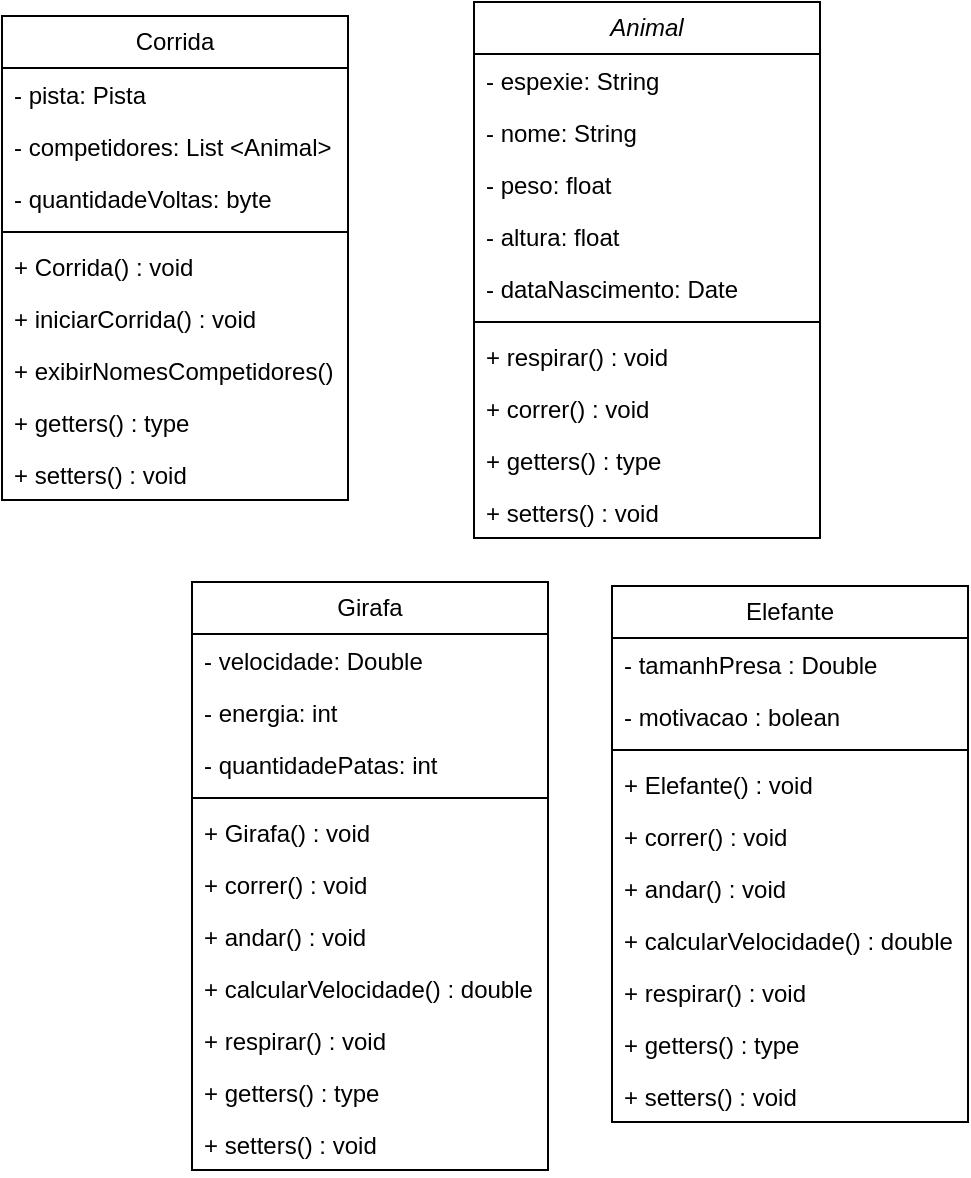 <mxfile version="21.5.0" type="github">
  <diagram name="Página-1" id="-nt99E7DfNi-NXTgd74f">
    <mxGraphModel dx="524" dy="469" grid="0" gridSize="10" guides="1" tooltips="1" connect="1" arrows="1" fold="1" page="1" pageScale="1" pageWidth="827" pageHeight="1169" math="0" shadow="0">
      <root>
        <mxCell id="0" />
        <mxCell id="1" parent="0" />
        <mxCell id="qIQ-9YCfnK04-uhMg4X3-2" value="Corrida" style="swimlane;fontStyle=0;childLayout=stackLayout;horizontal=1;startSize=26;fillColor=none;horizontalStack=0;resizeParent=1;resizeParentMax=0;resizeLast=0;collapsible=1;marginBottom=0;whiteSpace=wrap;html=1;" vertex="1" parent="1">
          <mxGeometry x="250" y="148" width="173" height="242" as="geometry" />
        </mxCell>
        <mxCell id="qIQ-9YCfnK04-uhMg4X3-3" value="- pista: Pista" style="text;strokeColor=none;fillColor=none;align=left;verticalAlign=top;spacingLeft=4;spacingRight=4;overflow=hidden;rotatable=0;points=[[0,0.5],[1,0.5]];portConstraint=eastwest;whiteSpace=wrap;html=1;" vertex="1" parent="qIQ-9YCfnK04-uhMg4X3-2">
          <mxGeometry y="26" width="173" height="26" as="geometry" />
        </mxCell>
        <mxCell id="qIQ-9YCfnK04-uhMg4X3-4" value="- competidores: List &amp;lt;Animal&amp;gt;" style="text;strokeColor=none;fillColor=none;align=left;verticalAlign=top;spacingLeft=4;spacingRight=4;overflow=hidden;rotatable=0;points=[[0,0.5],[1,0.5]];portConstraint=eastwest;whiteSpace=wrap;html=1;" vertex="1" parent="qIQ-9YCfnK04-uhMg4X3-2">
          <mxGeometry y="52" width="173" height="26" as="geometry" />
        </mxCell>
        <mxCell id="qIQ-9YCfnK04-uhMg4X3-5" value="- quantidadeVoltas: byte" style="text;strokeColor=none;fillColor=none;align=left;verticalAlign=top;spacingLeft=4;spacingRight=4;overflow=hidden;rotatable=0;points=[[0,0.5],[1,0.5]];portConstraint=eastwest;whiteSpace=wrap;html=1;" vertex="1" parent="qIQ-9YCfnK04-uhMg4X3-2">
          <mxGeometry y="78" width="173" height="26" as="geometry" />
        </mxCell>
        <mxCell id="qIQ-9YCfnK04-uhMg4X3-8" value="" style="line;strokeWidth=1;fillColor=none;align=left;verticalAlign=middle;spacingTop=-1;spacingLeft=3;spacingRight=3;rotatable=0;labelPosition=right;points=[];portConstraint=eastwest;strokeColor=inherit;" vertex="1" parent="qIQ-9YCfnK04-uhMg4X3-2">
          <mxGeometry y="104" width="173" height="8" as="geometry" />
        </mxCell>
        <mxCell id="qIQ-9YCfnK04-uhMg4X3-17" value="+ Corrida()&amp;nbsp;: void" style="text;strokeColor=none;fillColor=none;align=left;verticalAlign=top;spacingLeft=4;spacingRight=4;overflow=hidden;rotatable=0;points=[[0,0.5],[1,0.5]];portConstraint=eastwest;whiteSpace=wrap;html=1;" vertex="1" parent="qIQ-9YCfnK04-uhMg4X3-2">
          <mxGeometry y="112" width="173" height="26" as="geometry" />
        </mxCell>
        <mxCell id="qIQ-9YCfnK04-uhMg4X3-18" value="+ iniciarCorrida()&amp;nbsp;: void" style="text;strokeColor=none;fillColor=none;align=left;verticalAlign=top;spacingLeft=4;spacingRight=4;overflow=hidden;rotatable=0;points=[[0,0.5],[1,0.5]];portConstraint=eastwest;whiteSpace=wrap;html=1;" vertex="1" parent="qIQ-9YCfnK04-uhMg4X3-2">
          <mxGeometry y="138" width="173" height="26" as="geometry" />
        </mxCell>
        <mxCell id="qIQ-9YCfnK04-uhMg4X3-25" value="+ exibirNomesCompetidores()" style="text;strokeColor=none;fillColor=none;align=left;verticalAlign=top;spacingLeft=4;spacingRight=4;overflow=hidden;rotatable=0;points=[[0,0.5],[1,0.5]];portConstraint=eastwest;whiteSpace=wrap;html=1;" vertex="1" parent="qIQ-9YCfnK04-uhMg4X3-2">
          <mxGeometry y="164" width="173" height="26" as="geometry" />
        </mxCell>
        <mxCell id="qIQ-9YCfnK04-uhMg4X3-26" value="+ getters()&amp;nbsp;: type" style="text;strokeColor=none;fillColor=none;align=left;verticalAlign=top;spacingLeft=4;spacingRight=4;overflow=hidden;rotatable=0;points=[[0,0.5],[1,0.5]];portConstraint=eastwest;whiteSpace=wrap;html=1;" vertex="1" parent="qIQ-9YCfnK04-uhMg4X3-2">
          <mxGeometry y="190" width="173" height="26" as="geometry" />
        </mxCell>
        <mxCell id="qIQ-9YCfnK04-uhMg4X3-27" value="+ setters()&amp;nbsp;: void" style="text;strokeColor=none;fillColor=none;align=left;verticalAlign=top;spacingLeft=4;spacingRight=4;overflow=hidden;rotatable=0;points=[[0,0.5],[1,0.5]];portConstraint=eastwest;whiteSpace=wrap;html=1;" vertex="1" parent="qIQ-9YCfnK04-uhMg4X3-2">
          <mxGeometry y="216" width="173" height="26" as="geometry" />
        </mxCell>
        <mxCell id="qIQ-9YCfnK04-uhMg4X3-28" value="&lt;i&gt;Animal&lt;/i&gt;" style="swimlane;fontStyle=0;childLayout=stackLayout;horizontal=1;startSize=26;fillColor=none;horizontalStack=0;resizeParent=1;resizeParentMax=0;resizeLast=0;collapsible=1;marginBottom=0;whiteSpace=wrap;html=1;" vertex="1" parent="1">
          <mxGeometry x="486" y="141" width="173" height="268" as="geometry" />
        </mxCell>
        <mxCell id="qIQ-9YCfnK04-uhMg4X3-29" value="- espexie: String" style="text;strokeColor=none;fillColor=none;align=left;verticalAlign=top;spacingLeft=4;spacingRight=4;overflow=hidden;rotatable=0;points=[[0,0.5],[1,0.5]];portConstraint=eastwest;whiteSpace=wrap;html=1;" vertex="1" parent="qIQ-9YCfnK04-uhMg4X3-28">
          <mxGeometry y="26" width="173" height="26" as="geometry" />
        </mxCell>
        <mxCell id="qIQ-9YCfnK04-uhMg4X3-30" value="- nome: String" style="text;strokeColor=none;fillColor=none;align=left;verticalAlign=top;spacingLeft=4;spacingRight=4;overflow=hidden;rotatable=0;points=[[0,0.5],[1,0.5]];portConstraint=eastwest;whiteSpace=wrap;html=1;" vertex="1" parent="qIQ-9YCfnK04-uhMg4X3-28">
          <mxGeometry y="52" width="173" height="26" as="geometry" />
        </mxCell>
        <mxCell id="qIQ-9YCfnK04-uhMg4X3-31" value="- peso: float" style="text;strokeColor=none;fillColor=none;align=left;verticalAlign=top;spacingLeft=4;spacingRight=4;overflow=hidden;rotatable=0;points=[[0,0.5],[1,0.5]];portConstraint=eastwest;whiteSpace=wrap;html=1;" vertex="1" parent="qIQ-9YCfnK04-uhMg4X3-28">
          <mxGeometry y="78" width="173" height="26" as="geometry" />
        </mxCell>
        <mxCell id="qIQ-9YCfnK04-uhMg4X3-33" value="- altura: float" style="text;strokeColor=none;fillColor=none;align=left;verticalAlign=top;spacingLeft=4;spacingRight=4;overflow=hidden;rotatable=0;points=[[0,0.5],[1,0.5]];portConstraint=eastwest;whiteSpace=wrap;html=1;" vertex="1" parent="qIQ-9YCfnK04-uhMg4X3-28">
          <mxGeometry y="104" width="173" height="26" as="geometry" />
        </mxCell>
        <mxCell id="qIQ-9YCfnK04-uhMg4X3-34" value="- dataNascimento: Date" style="text;strokeColor=none;fillColor=none;align=left;verticalAlign=top;spacingLeft=4;spacingRight=4;overflow=hidden;rotatable=0;points=[[0,0.5],[1,0.5]];portConstraint=eastwest;whiteSpace=wrap;html=1;" vertex="1" parent="qIQ-9YCfnK04-uhMg4X3-28">
          <mxGeometry y="130" width="173" height="26" as="geometry" />
        </mxCell>
        <mxCell id="qIQ-9YCfnK04-uhMg4X3-32" value="" style="line;strokeWidth=1;fillColor=none;align=left;verticalAlign=middle;spacingTop=-1;spacingLeft=3;spacingRight=3;rotatable=0;labelPosition=right;points=[];portConstraint=eastwest;strokeColor=inherit;" vertex="1" parent="qIQ-9YCfnK04-uhMg4X3-28">
          <mxGeometry y="156" width="173" height="8" as="geometry" />
        </mxCell>
        <mxCell id="qIQ-9YCfnK04-uhMg4X3-35" value="+ respirar()&amp;nbsp;: void" style="text;strokeColor=none;fillColor=none;align=left;verticalAlign=top;spacingLeft=4;spacingRight=4;overflow=hidden;rotatable=0;points=[[0,0.5],[1,0.5]];portConstraint=eastwest;whiteSpace=wrap;html=1;" vertex="1" parent="qIQ-9YCfnK04-uhMg4X3-28">
          <mxGeometry y="164" width="173" height="26" as="geometry" />
        </mxCell>
        <mxCell id="qIQ-9YCfnK04-uhMg4X3-36" value="+ correr()&amp;nbsp;: void" style="text;strokeColor=none;fillColor=none;align=left;verticalAlign=top;spacingLeft=4;spacingRight=4;overflow=hidden;rotatable=0;points=[[0,0.5],[1,0.5]];portConstraint=eastwest;whiteSpace=wrap;html=1;" vertex="1" parent="qIQ-9YCfnK04-uhMg4X3-28">
          <mxGeometry y="190" width="173" height="26" as="geometry" />
        </mxCell>
        <mxCell id="qIQ-9YCfnK04-uhMg4X3-37" value="+ getters() : type" style="text;strokeColor=none;fillColor=none;align=left;verticalAlign=top;spacingLeft=4;spacingRight=4;overflow=hidden;rotatable=0;points=[[0,0.5],[1,0.5]];portConstraint=eastwest;whiteSpace=wrap;html=1;" vertex="1" parent="qIQ-9YCfnK04-uhMg4X3-28">
          <mxGeometry y="216" width="173" height="26" as="geometry" />
        </mxCell>
        <mxCell id="qIQ-9YCfnK04-uhMg4X3-38" value="+ setters()&amp;nbsp;: void" style="text;strokeColor=none;fillColor=none;align=left;verticalAlign=top;spacingLeft=4;spacingRight=4;overflow=hidden;rotatable=0;points=[[0,0.5],[1,0.5]];portConstraint=eastwest;whiteSpace=wrap;html=1;" vertex="1" parent="qIQ-9YCfnK04-uhMg4X3-28">
          <mxGeometry y="242" width="173" height="26" as="geometry" />
        </mxCell>
        <mxCell id="qIQ-9YCfnK04-uhMg4X3-39" value="Girafa" style="swimlane;fontStyle=0;childLayout=stackLayout;horizontal=1;startSize=26;fillColor=none;horizontalStack=0;resizeParent=1;resizeParentMax=0;resizeLast=0;collapsible=1;marginBottom=0;whiteSpace=wrap;html=1;" vertex="1" parent="1">
          <mxGeometry x="345" y="431" width="178" height="294" as="geometry" />
        </mxCell>
        <mxCell id="qIQ-9YCfnK04-uhMg4X3-40" value="- velocidade: Double" style="text;strokeColor=none;fillColor=none;align=left;verticalAlign=top;spacingLeft=4;spacingRight=4;overflow=hidden;rotatable=0;points=[[0,0.5],[1,0.5]];portConstraint=eastwest;whiteSpace=wrap;html=1;" vertex="1" parent="qIQ-9YCfnK04-uhMg4X3-39">
          <mxGeometry y="26" width="178" height="26" as="geometry" />
        </mxCell>
        <mxCell id="qIQ-9YCfnK04-uhMg4X3-41" value="- energia: int" style="text;strokeColor=none;fillColor=none;align=left;verticalAlign=top;spacingLeft=4;spacingRight=4;overflow=hidden;rotatable=0;points=[[0,0.5],[1,0.5]];portConstraint=eastwest;whiteSpace=wrap;html=1;" vertex="1" parent="qIQ-9YCfnK04-uhMg4X3-39">
          <mxGeometry y="52" width="178" height="26" as="geometry" />
        </mxCell>
        <mxCell id="qIQ-9YCfnK04-uhMg4X3-42" value="- quantidadePatas: int" style="text;strokeColor=none;fillColor=none;align=left;verticalAlign=top;spacingLeft=4;spacingRight=4;overflow=hidden;rotatable=0;points=[[0,0.5],[1,0.5]];portConstraint=eastwest;whiteSpace=wrap;html=1;" vertex="1" parent="qIQ-9YCfnK04-uhMg4X3-39">
          <mxGeometry y="78" width="178" height="26" as="geometry" />
        </mxCell>
        <mxCell id="qIQ-9YCfnK04-uhMg4X3-43" value="" style="line;strokeWidth=1;fillColor=none;align=left;verticalAlign=middle;spacingTop=-1;spacingLeft=3;spacingRight=3;rotatable=0;labelPosition=right;points=[];portConstraint=eastwest;strokeColor=inherit;" vertex="1" parent="qIQ-9YCfnK04-uhMg4X3-39">
          <mxGeometry y="104" width="178" height="8" as="geometry" />
        </mxCell>
        <mxCell id="qIQ-9YCfnK04-uhMg4X3-44" value="+ Girafa()&amp;nbsp;: void" style="text;strokeColor=none;fillColor=none;align=left;verticalAlign=top;spacingLeft=4;spacingRight=4;overflow=hidden;rotatable=0;points=[[0,0.5],[1,0.5]];portConstraint=eastwest;whiteSpace=wrap;html=1;" vertex="1" parent="qIQ-9YCfnK04-uhMg4X3-39">
          <mxGeometry y="112" width="178" height="26" as="geometry" />
        </mxCell>
        <mxCell id="qIQ-9YCfnK04-uhMg4X3-45" value="+ correr()&amp;nbsp;: void" style="text;strokeColor=none;fillColor=none;align=left;verticalAlign=top;spacingLeft=4;spacingRight=4;overflow=hidden;rotatable=0;points=[[0,0.5],[1,0.5]];portConstraint=eastwest;whiteSpace=wrap;html=1;" vertex="1" parent="qIQ-9YCfnK04-uhMg4X3-39">
          <mxGeometry y="138" width="178" height="26" as="geometry" />
        </mxCell>
        <mxCell id="qIQ-9YCfnK04-uhMg4X3-46" value="+ andar() : void" style="text;strokeColor=none;fillColor=none;align=left;verticalAlign=top;spacingLeft=4;spacingRight=4;overflow=hidden;rotatable=0;points=[[0,0.5],[1,0.5]];portConstraint=eastwest;whiteSpace=wrap;html=1;" vertex="1" parent="qIQ-9YCfnK04-uhMg4X3-39">
          <mxGeometry y="164" width="178" height="26" as="geometry" />
        </mxCell>
        <mxCell id="qIQ-9YCfnK04-uhMg4X3-47" value="+ calcularVelocidade() : double" style="text;strokeColor=none;fillColor=none;align=left;verticalAlign=top;spacingLeft=4;spacingRight=4;overflow=hidden;rotatable=0;points=[[0,0.5],[1,0.5]];portConstraint=eastwest;whiteSpace=wrap;html=1;" vertex="1" parent="qIQ-9YCfnK04-uhMg4X3-39">
          <mxGeometry y="190" width="178" height="26" as="geometry" />
        </mxCell>
        <mxCell id="qIQ-9YCfnK04-uhMg4X3-48" value="+ respirar()&amp;nbsp;: void" style="text;strokeColor=none;fillColor=none;align=left;verticalAlign=top;spacingLeft=4;spacingRight=4;overflow=hidden;rotatable=0;points=[[0,0.5],[1,0.5]];portConstraint=eastwest;whiteSpace=wrap;html=1;" vertex="1" parent="qIQ-9YCfnK04-uhMg4X3-39">
          <mxGeometry y="216" width="178" height="26" as="geometry" />
        </mxCell>
        <mxCell id="qIQ-9YCfnK04-uhMg4X3-61" value="+ getters()&amp;nbsp;: type" style="text;strokeColor=none;fillColor=none;align=left;verticalAlign=top;spacingLeft=4;spacingRight=4;overflow=hidden;rotatable=0;points=[[0,0.5],[1,0.5]];portConstraint=eastwest;whiteSpace=wrap;html=1;" vertex="1" parent="qIQ-9YCfnK04-uhMg4X3-39">
          <mxGeometry y="242" width="178" height="26" as="geometry" />
        </mxCell>
        <mxCell id="qIQ-9YCfnK04-uhMg4X3-62" value="+ setters()&amp;nbsp;: void" style="text;strokeColor=none;fillColor=none;align=left;verticalAlign=top;spacingLeft=4;spacingRight=4;overflow=hidden;rotatable=0;points=[[0,0.5],[1,0.5]];portConstraint=eastwest;whiteSpace=wrap;html=1;" vertex="1" parent="qIQ-9YCfnK04-uhMg4X3-39">
          <mxGeometry y="268" width="178" height="26" as="geometry" />
        </mxCell>
        <mxCell id="qIQ-9YCfnK04-uhMg4X3-49" value="Elefante" style="swimlane;fontStyle=0;childLayout=stackLayout;horizontal=1;startSize=26;fillColor=none;horizontalStack=0;resizeParent=1;resizeParentMax=0;resizeLast=0;collapsible=1;marginBottom=0;whiteSpace=wrap;html=1;" vertex="1" parent="1">
          <mxGeometry x="555" y="433" width="178" height="268" as="geometry" />
        </mxCell>
        <mxCell id="qIQ-9YCfnK04-uhMg4X3-50" value="- tamanhPresa : Double" style="text;strokeColor=none;fillColor=none;align=left;verticalAlign=top;spacingLeft=4;spacingRight=4;overflow=hidden;rotatable=0;points=[[0,0.5],[1,0.5]];portConstraint=eastwest;whiteSpace=wrap;html=1;" vertex="1" parent="qIQ-9YCfnK04-uhMg4X3-49">
          <mxGeometry y="26" width="178" height="26" as="geometry" />
        </mxCell>
        <mxCell id="qIQ-9YCfnK04-uhMg4X3-51" value="- motivacao : bolean" style="text;strokeColor=none;fillColor=none;align=left;verticalAlign=top;spacingLeft=4;spacingRight=4;overflow=hidden;rotatable=0;points=[[0,0.5],[1,0.5]];portConstraint=eastwest;whiteSpace=wrap;html=1;" vertex="1" parent="qIQ-9YCfnK04-uhMg4X3-49">
          <mxGeometry y="52" width="178" height="26" as="geometry" />
        </mxCell>
        <mxCell id="qIQ-9YCfnK04-uhMg4X3-53" value="" style="line;strokeWidth=1;fillColor=none;align=left;verticalAlign=middle;spacingTop=-1;spacingLeft=3;spacingRight=3;rotatable=0;labelPosition=right;points=[];portConstraint=eastwest;strokeColor=inherit;" vertex="1" parent="qIQ-9YCfnK04-uhMg4X3-49">
          <mxGeometry y="78" width="178" height="8" as="geometry" />
        </mxCell>
        <mxCell id="qIQ-9YCfnK04-uhMg4X3-54" value="+ Elefante()&amp;nbsp;: void" style="text;strokeColor=none;fillColor=none;align=left;verticalAlign=top;spacingLeft=4;spacingRight=4;overflow=hidden;rotatable=0;points=[[0,0.5],[1,0.5]];portConstraint=eastwest;whiteSpace=wrap;html=1;" vertex="1" parent="qIQ-9YCfnK04-uhMg4X3-49">
          <mxGeometry y="86" width="178" height="26" as="geometry" />
        </mxCell>
        <mxCell id="qIQ-9YCfnK04-uhMg4X3-55" value="+ correr()&amp;nbsp;: void" style="text;strokeColor=none;fillColor=none;align=left;verticalAlign=top;spacingLeft=4;spacingRight=4;overflow=hidden;rotatable=0;points=[[0,0.5],[1,0.5]];portConstraint=eastwest;whiteSpace=wrap;html=1;" vertex="1" parent="qIQ-9YCfnK04-uhMg4X3-49">
          <mxGeometry y="112" width="178" height="26" as="geometry" />
        </mxCell>
        <mxCell id="qIQ-9YCfnK04-uhMg4X3-56" value="+ andar() : void" style="text;strokeColor=none;fillColor=none;align=left;verticalAlign=top;spacingLeft=4;spacingRight=4;overflow=hidden;rotatable=0;points=[[0,0.5],[1,0.5]];portConstraint=eastwest;whiteSpace=wrap;html=1;" vertex="1" parent="qIQ-9YCfnK04-uhMg4X3-49">
          <mxGeometry y="138" width="178" height="26" as="geometry" />
        </mxCell>
        <mxCell id="qIQ-9YCfnK04-uhMg4X3-57" value="+ calcularVelocidade() : double" style="text;strokeColor=none;fillColor=none;align=left;verticalAlign=top;spacingLeft=4;spacingRight=4;overflow=hidden;rotatable=0;points=[[0,0.5],[1,0.5]];portConstraint=eastwest;whiteSpace=wrap;html=1;" vertex="1" parent="qIQ-9YCfnK04-uhMg4X3-49">
          <mxGeometry y="164" width="178" height="26" as="geometry" />
        </mxCell>
        <mxCell id="qIQ-9YCfnK04-uhMg4X3-58" value="+ respirar()&amp;nbsp;: void" style="text;strokeColor=none;fillColor=none;align=left;verticalAlign=top;spacingLeft=4;spacingRight=4;overflow=hidden;rotatable=0;points=[[0,0.5],[1,0.5]];portConstraint=eastwest;whiteSpace=wrap;html=1;" vertex="1" parent="qIQ-9YCfnK04-uhMg4X3-49">
          <mxGeometry y="190" width="178" height="26" as="geometry" />
        </mxCell>
        <mxCell id="qIQ-9YCfnK04-uhMg4X3-59" value="+ getters()&amp;nbsp;: type" style="text;strokeColor=none;fillColor=none;align=left;verticalAlign=top;spacingLeft=4;spacingRight=4;overflow=hidden;rotatable=0;points=[[0,0.5],[1,0.5]];portConstraint=eastwest;whiteSpace=wrap;html=1;" vertex="1" parent="qIQ-9YCfnK04-uhMg4X3-49">
          <mxGeometry y="216" width="178" height="26" as="geometry" />
        </mxCell>
        <mxCell id="qIQ-9YCfnK04-uhMg4X3-60" value="+ setters()&amp;nbsp;: void" style="text;strokeColor=none;fillColor=none;align=left;verticalAlign=top;spacingLeft=4;spacingRight=4;overflow=hidden;rotatable=0;points=[[0,0.5],[1,0.5]];portConstraint=eastwest;whiteSpace=wrap;html=1;" vertex="1" parent="qIQ-9YCfnK04-uhMg4X3-49">
          <mxGeometry y="242" width="178" height="26" as="geometry" />
        </mxCell>
      </root>
    </mxGraphModel>
  </diagram>
</mxfile>
